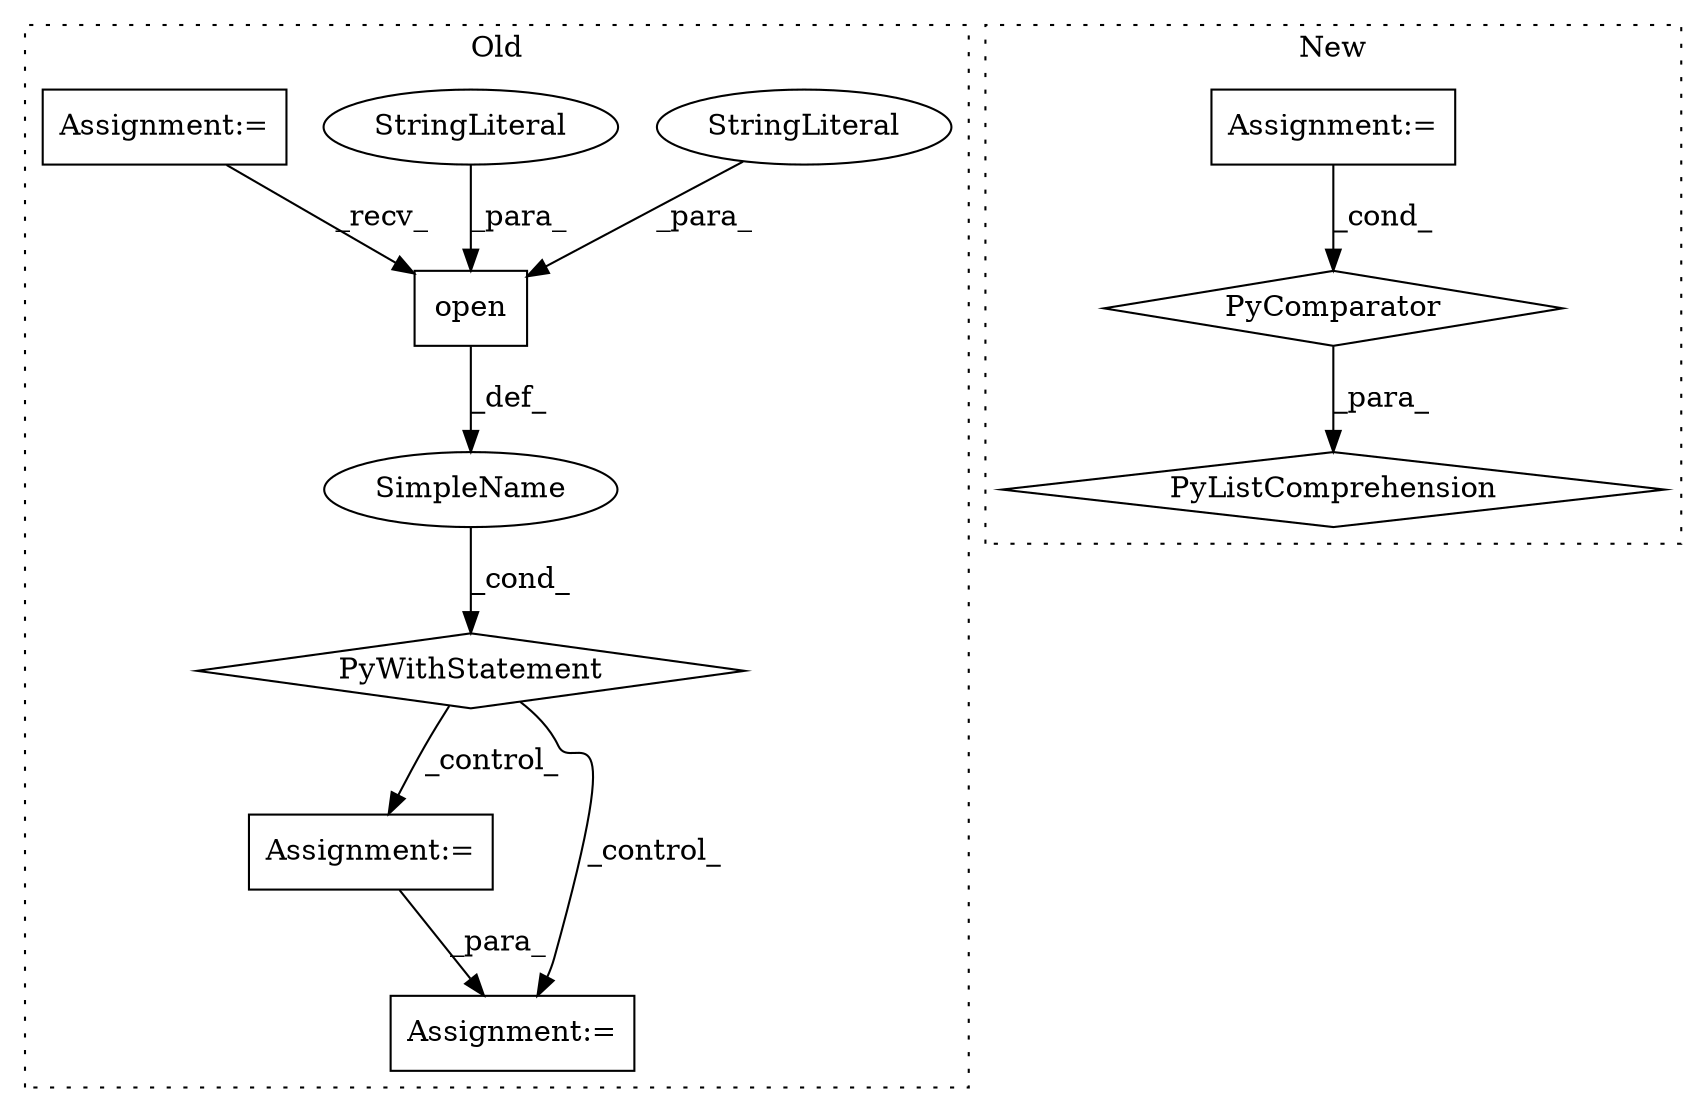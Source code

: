 digraph G {
subgraph cluster0 {
1 [label="open" a="32" s="433,460" l="5,1" shape="box"];
4 [label="StringLiteral" a="45" s="449" l="3" shape="ellipse"];
5 [label="PyWithStatement" a="104" s="420,461" l="10,2" shape="diamond"];
6 [label="Assignment:=" a="7" s="891" l="47" shape="box"];
7 [label="SimpleName" a="42" s="" l="" shape="ellipse"];
8 [label="Assignment:=" a="7" s="778" l="16" shape="box"];
10 [label="StringLiteral" a="45" s="453" l="7" shape="ellipse"];
11 [label="Assignment:=" a="7" s="329" l="2" shape="box"];
label = "Old";
style="dotted";
}
subgraph cluster1 {
2 [label="PyComparator" a="113" s="619" l="24" shape="diamond"];
3 [label="Assignment:=" a="7" s="477" l="1" shape="box"];
9 [label="PyListComprehension" a="109" s="539" l="112" shape="diamond"];
label = "New";
style="dotted";
}
1 -> 7 [label="_def_"];
2 -> 9 [label="_para_"];
3 -> 2 [label="_cond_"];
4 -> 1 [label="_para_"];
5 -> 6 [label="_control_"];
5 -> 8 [label="_control_"];
6 -> 8 [label="_para_"];
7 -> 5 [label="_cond_"];
10 -> 1 [label="_para_"];
11 -> 1 [label="_recv_"];
}